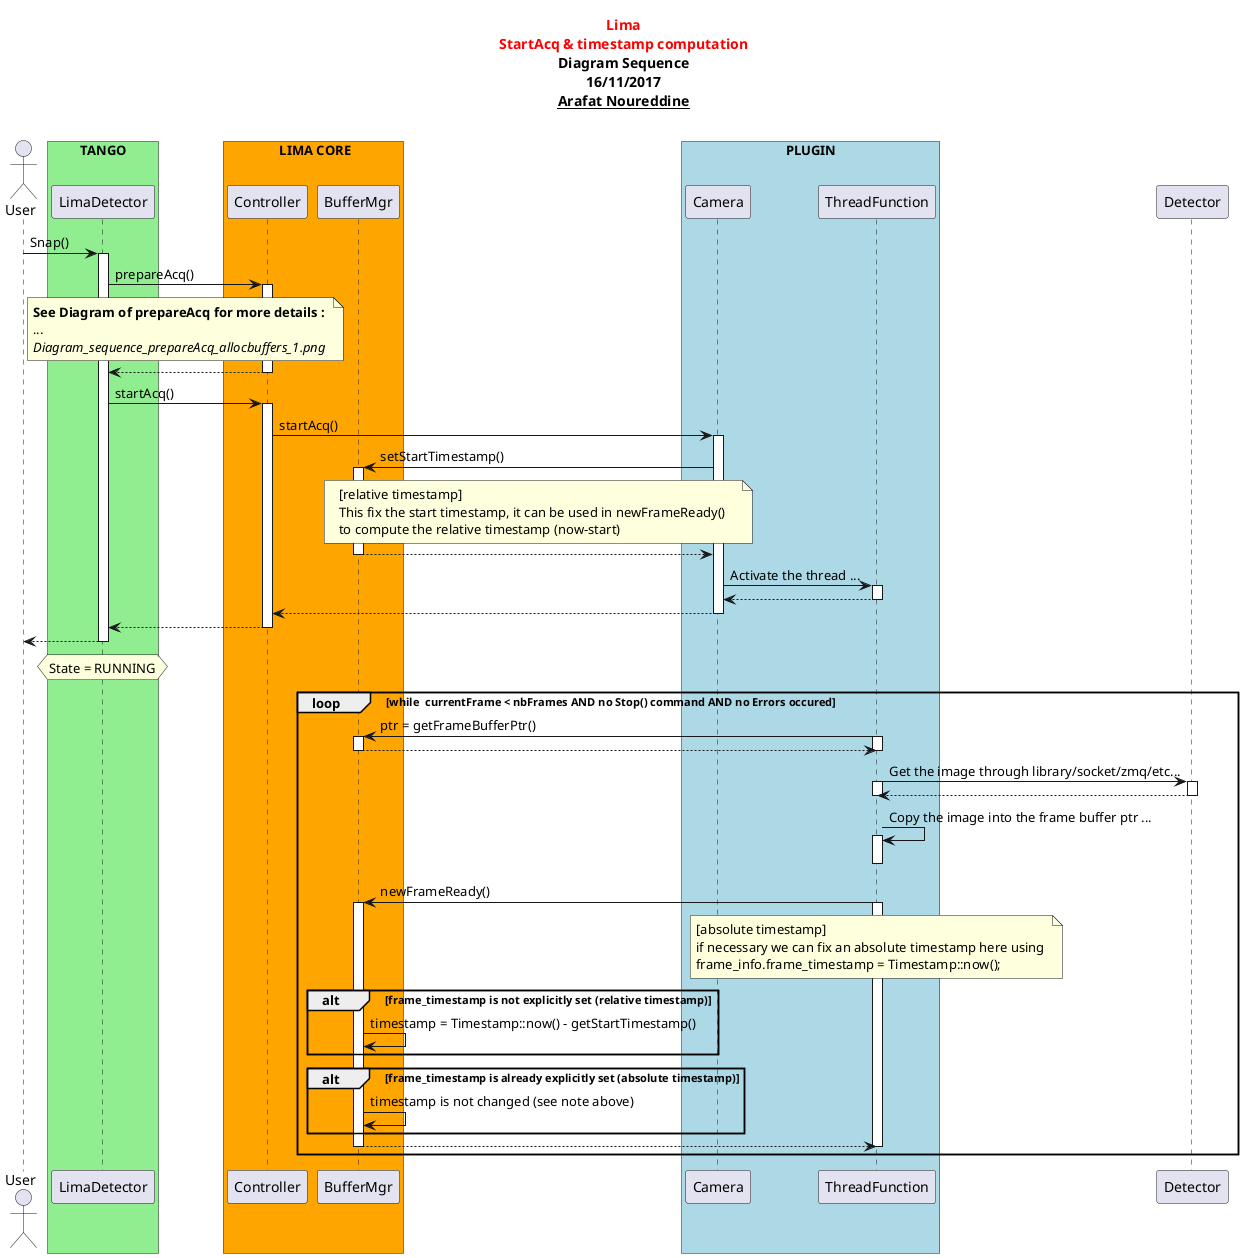 @startuml

title
<font color=red>Lima</font>
<font color=red>StartAcq & timestamp computation</font>
<b>Diagram Sequence</b>
16/11/2017
<u>Arafat Noureddine</u>

end title

actor User

participant "LimaDetector" as Device
box "TANGO" #LightGreen
	participant Device
end box

participant "Controller" as Ctrl
participant "BufferMgr" as Buffer
box "       LIMA CORE      " #Orange
	participant Ctrl
    participant Buffer
end box

participant "Camera" as Cam
participant "ThreadFunction" as Thread
box "PLUGIN" #LightBlue
	participant Cam	
    participant Thread
end box


User -> Device: Snap()
activate Device

Device -> Ctrl : prepareAcq()\t\t\t
activate Ctrl
note over Device, Ctrl 
        **See Diagram of prepareAcq for more details : **
        ...
        //Diagram_sequence_prepareAcq_allocbuffers_1.png//
end note
Ctrl --> Device
deactivate Ctrl

Device -> Ctrl: startAcq()
activate Ctrl

Ctrl -> Cam : startAcq()
activate Cam

Cam -> Buffer : setStartTimestamp()
activate Buffer
note over Buffer, Cam  
[relative timestamp]
This fix the start timestamp, it can be used in newFrameReady() 
to compute the relative timestamp (now-start)
end note
Buffer --> Cam 
deactivate Buffer

Cam -> Thread : Activate the thread ...
activate Thread

Thread --> Cam 
deactivate Thread

Cam --> Ctrl
deactivate Cam

Ctrl --> Device
deactivate Ctrl
Device --> User
deactivate Device

hnote over Device 
            State = RUNNING
end note

loop while  currentFrame < nbFrames AND no Stop() command AND no Errors occured

    Thread -> Buffer: ptr = getFrameBufferPtr()
    activate Thread
    activate Buffer
    Buffer --> Thread
    deactivate Buffer
    deactivate Thread

    Thread -> Detector: Get the image through library/socket/zmq/etc...
    activate Thread
    activate Detector
    Detector --> Thread
    deactivate Thread
    deactivate Detector

    Thread -> Thread : Copy the image into the frame buffer ptr ...
    activate Thread
    deactivate Thread

    Thread -> Buffer: newFrameReady() 
    activate Thread
    activate Buffer
    note over Thread  
    [absolute timestamp]
    if necessary we can fix an absolute timestamp here using 
    frame_info.frame_timestamp = Timestamp::now();
    end note

        alt frame_timestamp is not explicitly set (relative timestamp)
                    Buffer -> Buffer: timestamp = Timestamp::now() - getStartTimestamp()
        end

        alt frame_timestamp is already explicitly set (absolute timestamp)
                    Buffer -> Buffer: timestamp is not changed (see note above)
        end
    Buffer --> Thread
    deactivate Buffer
    deactivate Thread
end

deactivate Cam

@enduml